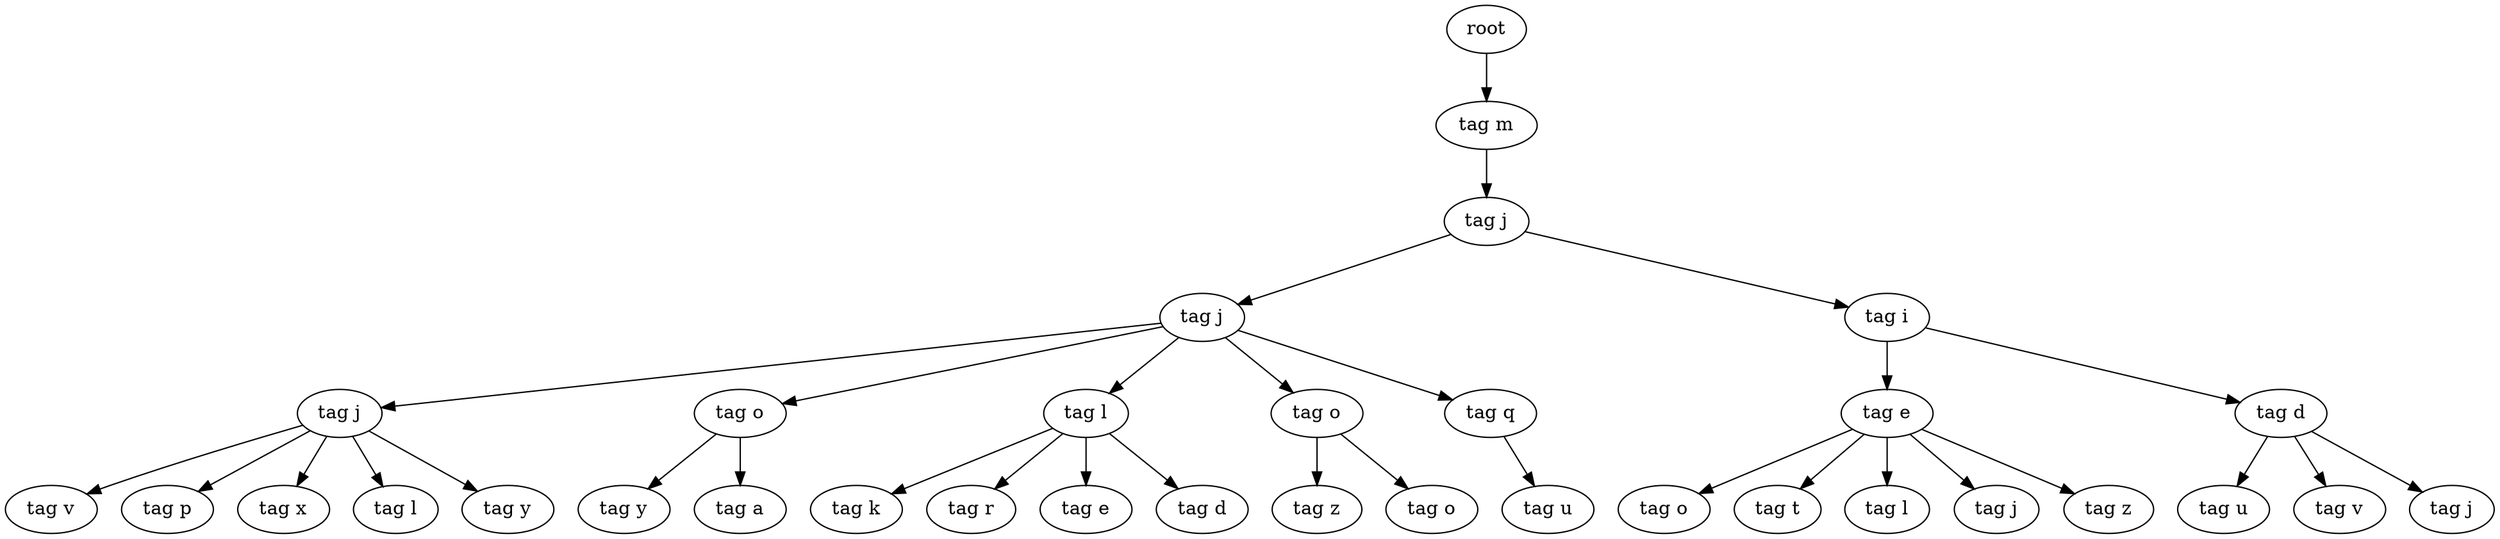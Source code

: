 digraph Tree{
0[label="root"];
0->00
00[label="tag m"];
00->000
000[label="tag j"];
000->0000
0000[label="tag j"];
0000->00000
00000[label="tag j"];
00000->000000
000000[label="tag v"];
00000->000001
000001[label="tag p"];
00000->000002
000002[label="tag x"];
00000->000003
000003[label="tag l"];
00000->000004
000004[label="tag y"];
0000->00001
00001[label="tag o"];
00001->000010
000010[label="tag y"];
00001->000011
000011[label="tag a"];
0000->00002
00002[label="tag l"];
00002->000020
000020[label="tag k"];
00002->000021
000021[label="tag r"];
00002->000022
000022[label="tag e"];
00002->000023
000023[label="tag d"];
0000->00003
00003[label="tag o"];
00003->000030
000030[label="tag z"];
00003->000031
000031[label="tag o"];
0000->00004
00004[label="tag q"];
00004->000040
000040[label="tag u"];
000->0001
0001[label="tag i"];
0001->00010
00010[label="tag e"];
00010->000100
000100[label="tag o"];
00010->000101
000101[label="tag t"];
00010->000102
000102[label="tag l"];
00010->000103
000103[label="tag j"];
00010->000104
000104[label="tag z"];
0001->00011
00011[label="tag d"];
00011->000110
000110[label="tag u"];
00011->000111
000111[label="tag v"];
00011->000112
000112[label="tag j"];
}
